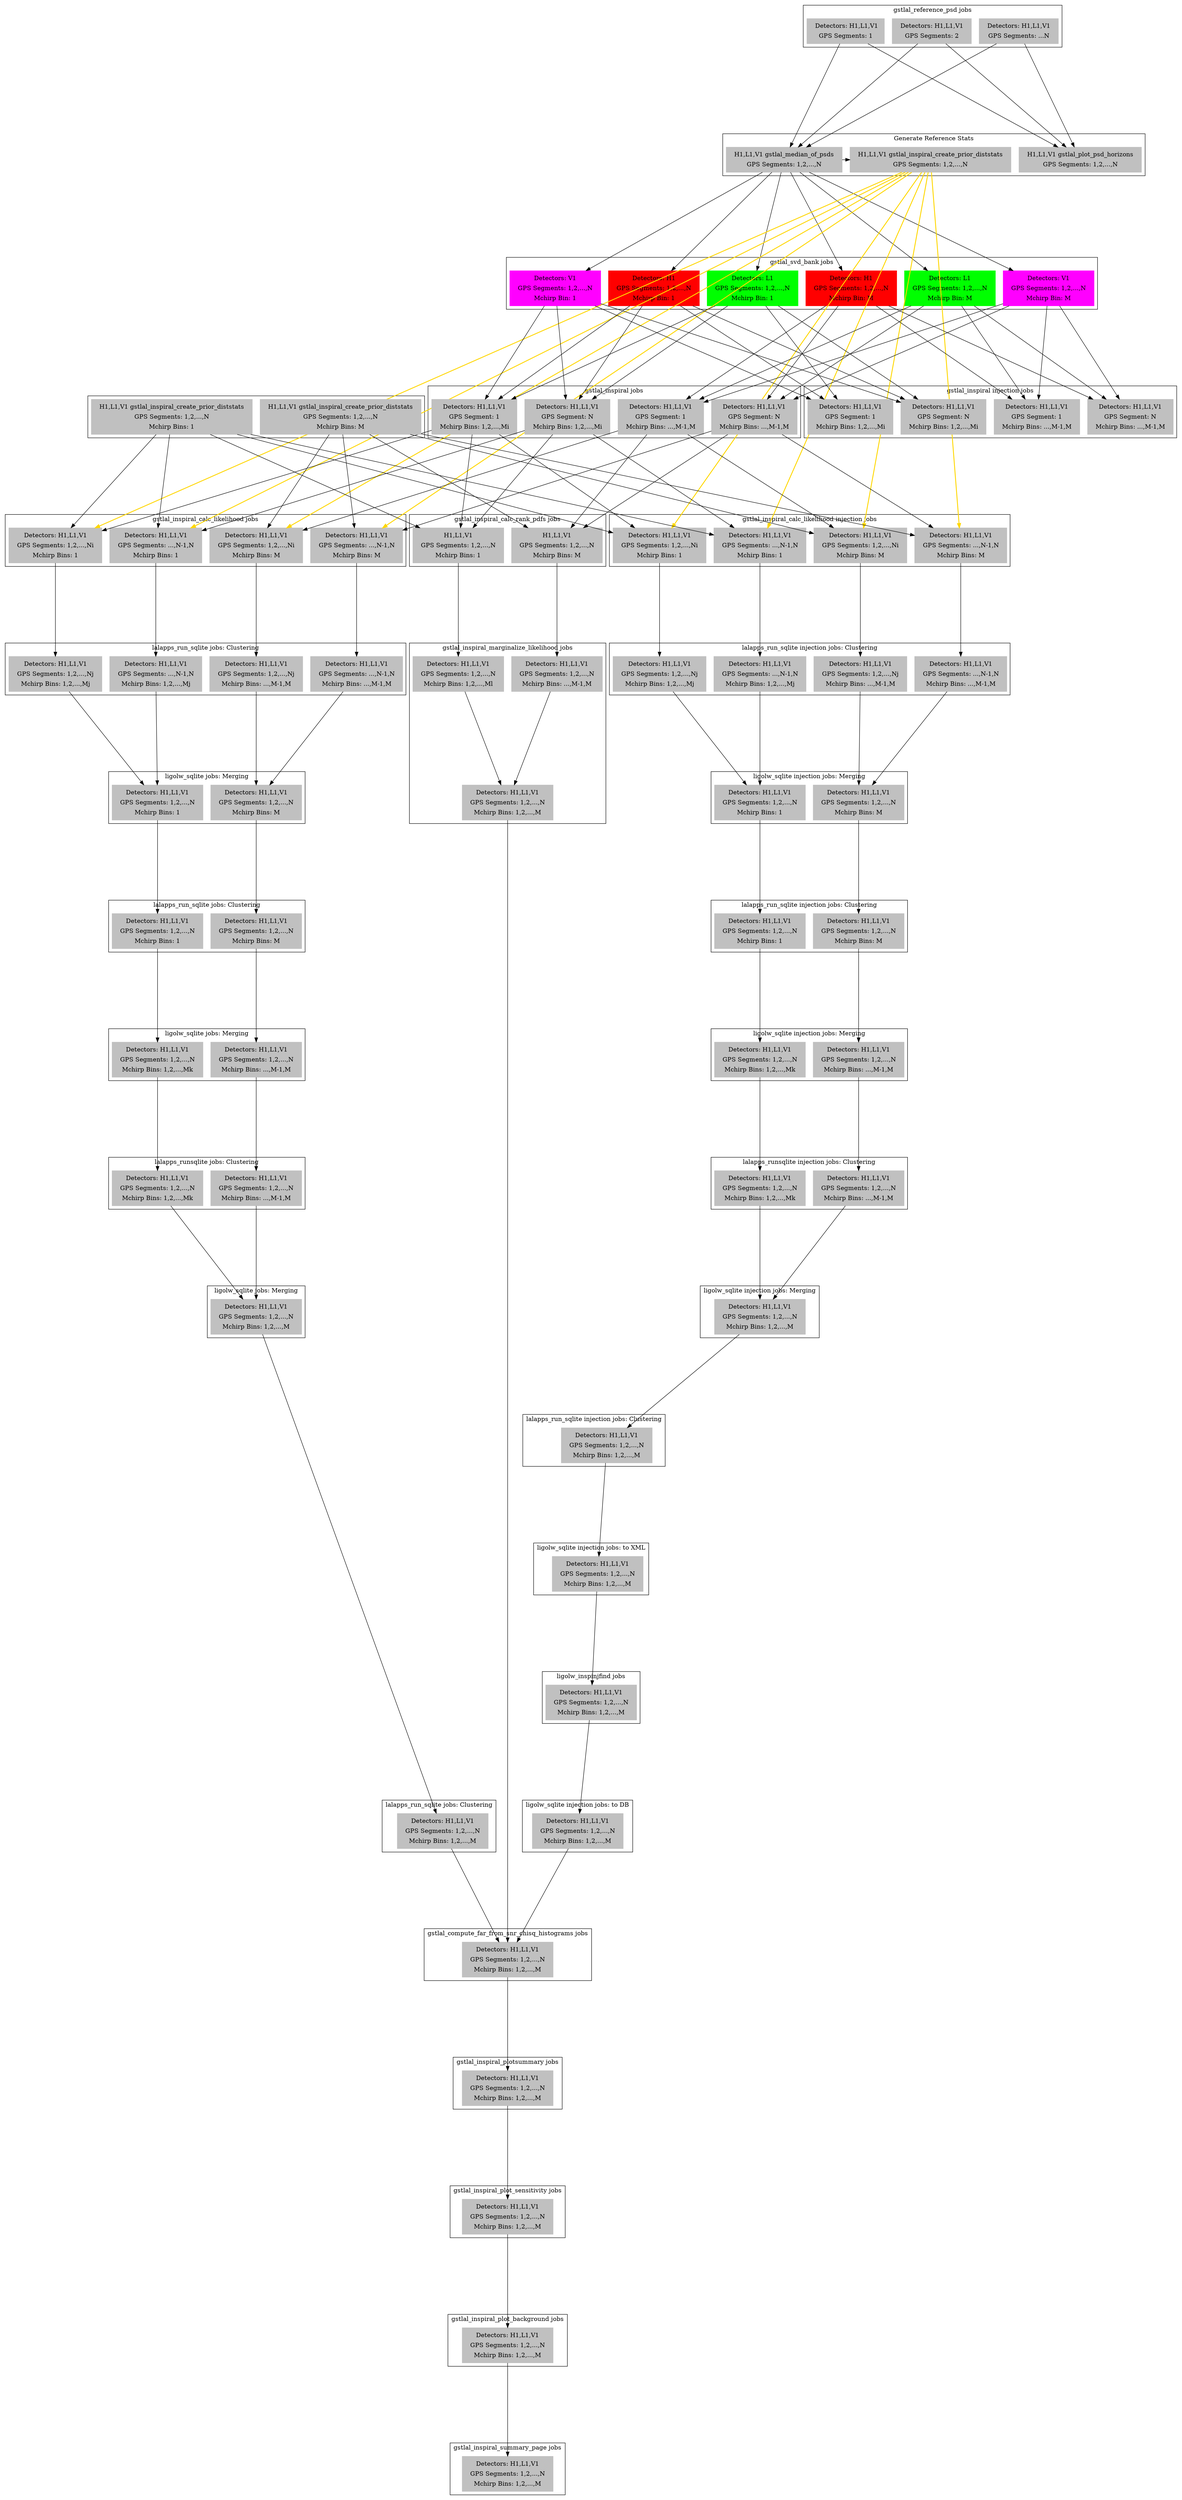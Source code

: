 digraph flow {
	node [shape=box, style=filled];
	ranksep="3.0 equally";
	splines = line;
	ordering = out;
	

	subgraph cluster_0 {
		//style=invis
		label = "gstlal_reference_psd jobs";
				
		"gstlal_reference_psd_1" [color=grey, label=<<table> <tr> <td> Detectors: H1,L1,V1</td> </tr> <tr> <td> GPS Segments: 1 </td> </tr> </table>>];	

		"gstlal_reference_psd_2" [color=grey, label=<<table> <tr> <td> Detectors: H1,L1,V1 </td> </tr> <tr> <td> GPS Segments: 2 </td> </tr> </table>>];	

		"gstlal_reference_psd_N" [color=grey, label=<<table> <tr> <td> Detectors: H1,L1,V1 </td> </tr> <tr> <td> GPS Segments: ...N </td> </tr> </table>>];	




		{rank = same; "gstlal_reference_psd_1" -> "gstlal_reference_psd_2" -> "gstlal_reference_psd_N" [style=invis];}
		//gstlal_reference_psd_2 -> gstlal_reference_psd_N [style="dotted",arrowhead="none"];rankdir=LR; }
	
		

		//"gstlal_reference_psd_2" -> "gstlal_reference_psd_N" [style="dotted", arrowhead="none"];	

	}

	subgraph cluster_1 {
		//style=invis
		label="Generate Reference Stats"
		
		"gstlal_median_of_psds" [color=grey, label=<<table> <tr> <td> H1,L1,V1 gstlal_median_of_psds </td> </tr> <tr> <td> GPS Segments: 1,2,...,N </td> </tr> </table>>, constraint=false];

		"gstlal_plot_psd_horizons" [color=grey, label=<<table> <tr> <td> H1,L1,V1 gstlal_plot_psd_horizons </td> </tr> <tr> <td> GPS Segments: 1,2,...,N </td> </tr> </table>>, constraint=false];

		"gstlal_inspiral_create_prior_diststats 1" [color=grey, label=<<table> <tr> <td> H1,L1,V1 gstlal_inspiral_create_prior_diststats </td> </tr> <tr> <td> GPS Segments: 1,2,...,N </td> </tr> </table>>];

		{rank = same; "gstlal_median_of_psds" -> "gstlal_inspiral_create_prior_diststats 1"; "gstlal_inspiral_create_prior_diststats 1" -> "gstlal_plot_psd_horizons" [style=invis];}
		//{rank = same; "gstlal_median_of_psds" -> "gstlal_inspiral_create_prior_diststats 1";}

	}
	"gstlal_reference_psd_1" -> "gstlal_median_of_psds";
	"gstlal_reference_psd_2" -> "gstlal_median_of_psds";
	"gstlal_reference_psd_N" -> "gstlal_median_of_psds";

	"gstlal_reference_psd_1" -> "gstlal_plot_psd_horizons";
	"gstlal_reference_psd_2" -> "gstlal_plot_psd_horizons";
	"gstlal_reference_psd_N" -> "gstlal_plot_psd_horizons";

	subgraph cluster_2 {
		label="gstlal_svd_bank jobs";

		"H1 gstlal_svd_bank 1" [color=red1, label=<<table> <tr> <td> Detectors: H1 </td> </tr> <tr> <td> GPS Segments: 1,2,...,N </td> </tr> <tr> <td> Mchirp Bin: 1 </td> </tr> </table>>];
		"L1 gstlal_svd_bank 1" [color=green1, label=<<table> <tr> <td> Detectors: L1 </td> </tr> <tr> <td> GPS Segments: 1,2,...,N </td> </tr> <tr> <td> Mchirp Bin: 1 </td> </tr> </table>>];
		"V1 gstlal_svd_bank 1" [color=magenta1, label=<<table> <tr> <td> Detectors: V1 </td> </tr> <tr> <td> GPS Segments: 1,2,...,N </td> </tr> <tr> <td> Mchirp Bin: 1 </td> </tr> </table>>];
		"H1 gstlal_svd_bank 2" [color=red1, label=<<table> <tr> <td> Detectors: H1 </td> </tr> <tr> <td> GPS Segments: 1,2,...,N </td> </tr> <tr> <td> Mchirp Bin: M </td> </tr> </table>>];
		"L1 gstlal_svd_bank 2" [color=green1, label=<<table> <tr> <td> Detectors: L1 </td> </tr> <tr> <td> GPS Segments: 1,2,...,N </td> </tr> <tr> <td> Mchirp Bin: M </td> </tr> </table>>];
		"V1 gstlal_svd_bank 2" [color=magenta1, label=<<table> <tr> <td> Detectors: V1 </td> </tr> <tr> <td> GPS Segments: 1,2,...,N </td> </tr> <tr> <td> Mchirp Bin: M </td> </tr> </table>>];
		
	{rank=same; "V1 gstlal_svd_bank 2" -> "H1 gstlal_svd_bank 2" -> "L1 gstlal_svd_bank 2" -> "H1 gstlal_svd_bank 1" -> "L1 gstlal_svd_bank 1" -> "V1 gstlal_svd_bank 1"  [style=invis];}

}

	"gstlal_median_of_psds" -> "H1 gstlal_svd_bank 1";
	"gstlal_median_of_psds" -> "L1 gstlal_svd_bank 1";
	"gstlal_median_of_psds" -> "V1 gstlal_svd_bank 1";


	"gstlal_median_of_psds" -> "H1 gstlal_svd_bank 2";
	"gstlal_median_of_psds" -> "L1 gstlal_svd_bank 2";
	"gstlal_median_of_psds" -> "V1 gstlal_svd_bank 2";

	subgraph cluster_3 {
		label="gstlal_inspiral jobs";

		"gstlal_inspiral 1" [color=grey, label=<<table> <tr> <td> Detectors: H1,L1,V1 </td> </tr> <tr> <td> GPS Segment: 1 </td> </tr> <tr> <td> Mchirp Bins: 1,2,...,Mi </td> </tr> </table>>];
		"gstlal_inspiral 2" [color=grey, label=<<table> <tr> <td> Detectors: H1,L1,V1 </td> </tr> <tr> <td> GPS Segment: 1 </td> </tr> <tr> <td> Mchirp Bins: ...,M-1,M </td> </tr> </table>>];
		"gstlal_inspiral 3" [color=grey, label=<<table> <tr> <td> Detectors: H1,L1,V1 </td> </tr> <tr> <td> GPS Segment: N </td> </tr> <tr> <td> Mchirp Bins: 1,2,...,Mi </td> </tr> </table>>];
		"gstlal_inspiral 4" [color=grey, label=<<table> <tr> <td> Detectors: H1,L1,V1 </td> </tr> <tr> <td> GPS Segment: N </td> </tr>  <tr> <td> Mchirp Bins: ...,M-1,M </td> </tr> </table>>];
	

	{rank=same; "gstlal_inspiral 2" -> "gstlal_inspiral 3" -> "gstlal_inspiral 1" -> "gstlal_inspiral 4" [style=invis];}
	}

	"H1 gstlal_svd_bank 1" -> "gstlal_inspiral 1";
	"L1 gstlal_svd_bank 1" -> "gstlal_inspiral 1";
	"V1 gstlal_svd_bank 1" -> "gstlal_inspiral 1";

	"H1 gstlal_svd_bank 2" -> "gstlal_inspiral 2";
	"L1 gstlal_svd_bank 2" -> "gstlal_inspiral 2";
	"V1 gstlal_svd_bank 2" -> "gstlal_inspiral 2";

	"H1 gstlal_svd_bank 1" -> "gstlal_inspiral 3";
	"L1 gstlal_svd_bank 1" -> "gstlal_inspiral 3";
	"V1 gstlal_svd_bank 1" -> "gstlal_inspiral 3";

	"H1 gstlal_svd_bank 2" -> "gstlal_inspiral 4";
	"L1 gstlal_svd_bank 2" -> "gstlal_inspiral 4";
	"V1 gstlal_svd_bank 2" -> "gstlal_inspiral 4";

	subgraph cluster_4 {

		"gstlal_inspiral_create_prior_diststats 2" [color=grey, label=<<table> <tr> <td> H1,L1,V1 gstlal_inspiral_create_prior_diststats </td> </tr> <tr> <td> GPS Segments: 1,2,...,N </td> </tr> <tr> <td> Mchirp Bins: 1 </td> </tr></table>>];
		
		"gstlal_inspiral_create_prior_diststats 3" [color=grey, label=<<table> <tr> <td> H1,L1,V1 gstlal_inspiral_create_prior_diststats </td> </tr> <tr> <td> GPS Segments: 1,2,...,N </td> </tr> <tr> <td> Mchirp Bins: M </td> </tr> </table>>];
}

	subgraph cluster_5 {
		label="gstlal_inspiral_calc_rank_pdfs jobs"

		"gstlal_inspiral_calc_rank_pdfs 1" [color=grey, label=<<table> <tr> <td> H1,L1,V1 </td> </tr> <tr> <td> GPS Segments: 1,2,...,N </td> </tr> <tr> <td> Mchirp Bins: 1 </td> </tr> </table>>];
		"gstlal_inspiral_calc_rank_pdfs 2" [color=grey, label=<<table> <tr> <td> H1,L1,V1 </td> </tr> <tr> <td> GPS Segments: 1,2,...,N </td> </tr> <tr> <td> Mchirp Bins: M </td> </tr> </table>>];

}
	"gstlal_inspiral_create_prior_diststats 2" -> "gstlal_inspiral_calc_rank_pdfs 1";
	"gstlal_inspiral_create_prior_diststats 3" -> "gstlal_inspiral_calc_rank_pdfs 2";

	"gstlal_inspiral 1" -> "gstlal_inspiral_calc_rank_pdfs 1";
	"gstlal_inspiral 3" -> "gstlal_inspiral_calc_rank_pdfs 1";
	"gstlal_inspiral 2" -> "gstlal_inspiral_calc_rank_pdfs 2";
	"gstlal_inspiral 4" -> "gstlal_inspiral_calc_rank_pdfs 2";
	

        subgraph cluster_6 {
                label="gstlal_inspiral_calc_likelihood jobs";

                "gstlal_inspiral_calc_likelihood 1" [color=grey, label=<<table> <tr> <td> Detectors: H1,L1,V1 </td> </tr> <tr> <td> GPS Segments: 1,2,...,Ni </td> </tr> <tr> <td> Mchirp Bins: 1 </td> </tr> </table>>];
                "gstlal_inspiral_calc_likelihood 2" [color=grey, label=<<table> <tr> <td> Detectors: H1,L1,V1 </td> </tr> <tr> <td> GPS Segments: ...,N-1,N </td> </tr> <tr> <td> Mchirp Bins: 1 </td> </tr> </table>>];
                "gstlal_inspiral_calc_likelihood 3" [color=grey, label=<<table> <tr> <td> Detectors: H1,L1,V1 </td> </tr> <tr> <td> GPS Segments: 1,2,...,Ni </td> </tr> <tr> <td> Mchirp Bins: M </td> </tr> </table>>];
                "gstlal_inspiral_calc_likelihood 4" [color=grey, label=<<table> <tr> <td> Detectors: H1,L1,V1 </td> </tr> <tr> <td> GPS Segments: ...,N-1,N </td> </tr> <tr> <td> Mchirp Bins: M </td> </tr> </table>>];
        }

	"gstlal_inspiral_create_prior_diststats 1" -> "gstlal_inspiral_calc_likelihood 1" [style=bold,color=gold];
	"gstlal_inspiral_create_prior_diststats 1" -> "gstlal_inspiral_calc_likelihood 2" [style=bold,color=gold];
	"gstlal_inspiral_create_prior_diststats 1" -> "gstlal_inspiral_calc_likelihood 3" [style=bold,color=gold];
	"gstlal_inspiral_create_prior_diststats 1" -> "gstlal_inspiral_calc_likelihood 4" [style=bold,color=gold];

	"gstlal_inspiral_create_prior_diststats 2" -> "gstlal_inspiral_calc_likelihood 1";
	"gstlal_inspiral_create_prior_diststats 2" -> "gstlal_inspiral_calc_likelihood 2";

	"gstlal_inspiral_create_prior_diststats 3" -> "gstlal_inspiral_calc_likelihood 3";
	"gstlal_inspiral_create_prior_diststats 3" -> "gstlal_inspiral_calc_likelihood 4";

	"gstlal_inspiral 1" -> "gstlal_inspiral_calc_likelihood 1";
	"gstlal_inspiral 3" -> "gstlal_inspiral_calc_likelihood 2";
	"gstlal_inspiral 2" -> "gstlal_inspiral_calc_likelihood 3";
	"gstlal_inspiral 4" -> "gstlal_inspiral_calc_likelihood 4";

	subgraph cluster_7 {
		label="gstlal_inspiral injection jobs";

		"gstlal_inspiral injection 1" [color=grey, label=<<table> <tr> <td> Detectors: H1,L1,V1 </td> </tr> <tr> <td> GPS Segment: 1 </td> </tr> <tr> <td> Mchirp Bins: 1,2,...,Mi </td> </tr> </table>>];
		"gstlal_inspiral injection 2" [color=grey, label=<<table> <tr> <td> Detectors: H1,L1,V1 </td> </tr> <tr> <td> GPS Segment: 1 </td> </tr> <tr> <td> Mchirp Bins: ...,M-1,M </td> </tr> </table>>];
		"gstlal_inspiral injection 3" [color=grey, label=<<table> <tr> <td> Detectors: H1,L1,V1 </td> </tr> <tr> <td> GPS Segment: N </td> </tr> <tr> <td> Mchirp Bins: 1,2,...,Mi </td> </tr> </table>>];
		"gstlal_inspiral injection 4" [color=grey, label=<<table> <tr> <td> Detectors: H1,L1,V1 </td> </tr> <tr> <td> GPS Segment: N </td> </tr> <tr> <td> Mchirp Bins: ...,M-1,M </td> </tr> </table>>];


	{rank = same; "gstlal_inspiral injection 3" -> "gstlal_inspiral injection 2" -> "gstlal_inspiral injection 1" -> "gstlal_inspiral injection 4" [style=invis];}
	}

        "H1 gstlal_svd_bank 1" -> "gstlal_inspiral injection 1";
        "L1 gstlal_svd_bank 1" -> "gstlal_inspiral injection 1";
        "V1 gstlal_svd_bank 1" -> "gstlal_inspiral injection 1";

        "H1 gstlal_svd_bank 2" -> "gstlal_inspiral injection 2";
        "L1 gstlal_svd_bank 2" -> "gstlal_inspiral injection 2";
        "V1 gstlal_svd_bank 2" -> "gstlal_inspiral injection 2";

        "H1 gstlal_svd_bank 1" -> "gstlal_inspiral injection 3";
        "L1 gstlal_svd_bank 1" -> "gstlal_inspiral injection 3";
        "V1 gstlal_svd_bank 1" -> "gstlal_inspiral injection 3";

        "H1 gstlal_svd_bank 2" -> "gstlal_inspiral injection 4";
        "L1 gstlal_svd_bank 2" -> "gstlal_inspiral injection 4";
        "V1 gstlal_svd_bank 2" -> "gstlal_inspiral injection 4";

        subgraph cluster_8 {
                label="gstlal_inspiral_calc_likelihood injection jobs";

                "gstlal_inspiral_calc_likelihood injection 1" [color=grey, label=<<table> <tr> <td> Detectors: H1,L1,V1 </td> </tr> <tr> <td> GPS Segments: 1,2,...,Ni </td> </tr> <tr> <td> Mchirp Bins: 1 </td> </tr> </table>>];
                "gstlal_inspiral_calc_likelihood injection 2" [color=grey, label=<<table> <tr> <td> Detectors: H1,L1,V1 </td> </tr> <tr> <td> GPS Segments: ...,N-1,N </td> </tr> <tr> <td> Mchirp Bins: 1 </td> </tr> </table>>];
                "gstlal_inspiral_calc_likelihood injection 3" [color=grey, label=<<table> <tr> <td> Detectors: H1,L1,V1 </td> </tr> <tr> <td> GPS Segments: 1,2,...,Ni </td> </tr> <tr> <td> Mchirp Bins: M </td> </tr> </table>>];
                "gstlal_inspiral_calc_likelihood injection 4" [color=grey, label=<<table> <tr> <td> Detectors: H1,L1,V1 </td> </tr> <tr> <td> GPS Segments: ...,N-1,N </td> </tr> <tr> <td> Mchirp Bins: M </td> </tr> </table>>];
        }

	"gstlal_inspiral_create_prior_diststats 1" -> "gstlal_inspiral_calc_likelihood injection 1" [style=bold,color=gold];
	"gstlal_inspiral_create_prior_diststats 1" -> "gstlal_inspiral_calc_likelihood injection 2" [style=bold,color=gold];
	"gstlal_inspiral_create_prior_diststats 1" -> "gstlal_inspiral_calc_likelihood injection 3" [style=bold,color=gold];
	"gstlal_inspiral_create_prior_diststats 1" -> "gstlal_inspiral_calc_likelihood injection 4" [style=bold,color=gold];

	"gstlal_inspiral_create_prior_diststats 2" -> "gstlal_inspiral_calc_likelihood injection 1";
	"gstlal_inspiral_create_prior_diststats 2" -> "gstlal_inspiral_calc_likelihood injection 2";

	"gstlal_inspiral_create_prior_diststats 3" -> "gstlal_inspiral_calc_likelihood injection 3";
	"gstlal_inspiral_create_prior_diststats 3" -> "gstlal_inspiral_calc_likelihood injection 4";

	"gstlal_inspiral 1" -> "gstlal_inspiral_calc_likelihood injection 1";
	"gstlal_inspiral 3" -> "gstlal_inspiral_calc_likelihood injection 2";
	"gstlal_inspiral 2" -> "gstlal_inspiral_calc_likelihood injection 3";
	"gstlal_inspiral 4" -> "gstlal_inspiral_calc_likelihood injection 4";

	subgraph cluster_9 {
		label="lalapps_run_sqlite jobs: Clustering"

		"lalapps_run_sqlite 1 clustering 1" [color=grey, label=<<table> <tr> <td> Detectors: H1,L1,V1 </td> </tr> <tr> <td> GPS Segments: 1,2,...,Nj </td> </tr> <tr> <td> Mchirp Bins: 1,2,...,Mj </td> </tr> </table>>];

		"lalapps_run_sqlite 2 clustering 1" [color=grey, label=<<table> <tr> <td> Detectors: H1,L1,V1 </td> </tr> <tr> <td> GPS Segments: ...,N-1,N </td> </tr> <tr> <td> Mchirp Bins: 1,2,...,Mj </td> </tr> </table>>];

		"lalapps_run_sqlite 3 clustering 1" [color=grey, label=<<table> <tr> <td> Detectors: H1,L1,V1 </td> </tr> <tr> <td> GPS Segments: 1,2,...,Nj </td> </tr> <tr> <td> Mchirp Bins: ...,M-1,M </td> </tr> </table>>];

		"lalapps_run_sqlite 4 clustering 1" [color=grey, label=<<table> <tr> <td> Detectors: H1,L1,V1 </td> </tr> <tr> <td> GPS Segments: ...,N-1,N </td> </tr> <tr> <td> Mchirp Bins: ...,M-1,M </td> </tr> </table>>];

	{rank=same; "lalapps_run_sqlite 1 clustering 1" -> "lalapps_run_sqlite 2 clustering 1" -> "lalapps_run_sqlite 3 clustering 1" -> "lalapps_run_sqlite 4 clustering 1" [style=invis];}
	}

	"gstlal_inspiral_calc_likelihood 1" -> "lalapps_run_sqlite 1 clustering 1";
	"gstlal_inspiral_calc_likelihood 2" -> "lalapps_run_sqlite 2 clustering 1";
	"gstlal_inspiral_calc_likelihood 3" -> "lalapps_run_sqlite 3 clustering 1";
	"gstlal_inspiral_calc_likelihood 4" -> "lalapps_run_sqlite 4 clustering 1";


	subgraph cluster_10 {
		label="lalapps_run_sqlite injection jobs: Clustering"

		"lalapps_run_sqlite injection 1 clustering 1" [color=grey, label=<<table> <tr> <td> Detectors: H1,L1,V1 </td> </tr> <tr> <td> GPS Segments: 1,2,...,Nj </td> </tr> <tr> <td> Mchirp Bins: 1,2,...,Mj </td> </tr> </table>>];

		"lalapps_run_sqlite injection 2 clustering 1" [color=grey, label=<<table> <tr> <td> Detectors: H1,L1,V1 </td> </tr> <tr> <td> GPS Segments: ...,N-1,N </td> </tr> <tr> <td> Mchirp Bins: 1,2,...,Mj </td> </tr> </table>>];

		"lalapps_run_sqlite injection 3 clustering 1" [color=grey, label=<<table> <tr> <td> Detectors: H1,L1,V1 </td> </tr> <tr> <td> GPS Segments: 1,2,...,Nj </td> </tr> <tr> <td> Mchirp Bins: ...,M-1,M </td> </tr> </table>>];

		"lalapps_run_sqlite injection 4 clustering 1" [color=grey, label=<<table> <tr> <td> Detectors: H1,L1,V1 </td> </tr> <tr> <td> GPS Segments: ...,N-1,N </td> </tr> <tr> <td> Mchirp Bins: ...,M-1,M </td> </tr> </table>>];

	{rank=same; "lalapps_run_sqlite injection 1 clustering 1" -> "lalapps_run_sqlite injection 2 clustering 1" -> "lalapps_run_sqlite injection 3 clustering 1" -> "lalapps_run_sqlite injection 4 clustering 1"[style=invis];}
	}

	"gstlal_inspiral_calc_likelihood injection 1" -> "lalapps_run_sqlite injection 1 clustering 1";
	"gstlal_inspiral_calc_likelihood injection 2" -> "lalapps_run_sqlite injection 2 clustering 1";
	"gstlal_inspiral_calc_likelihood injection 3" -> "lalapps_run_sqlite injection 3 clustering 1";
	"gstlal_inspiral_calc_likelihood injection 4" -> "lalapps_run_sqlite injection 4 clustering 1";

	subgraph cluster_11 {
		label="ligolw_sqlite jobs: Merging"

		"ligolw_sqlite 1 merging 1" [color=grey, label=<<table> <tr> <td> Detectors: H1,L1,V1 </td> </tr> <tr> <td> GPS Segments: 1,2,...,N </td> </tr> <tr> <td> Mchirp Bins: 1 </td> </tr> </table>>];
		"ligolw_sqlite 2 merging 1" [color=grey, label=<<table> <tr> <td> Detectors: H1,L1,V1 </td> </tr> <tr> <td> GPS Segments: 1,2,...,N </td> </tr> <tr> <td> Mchirp Bins: M </td> </tr> </table>>];

	}

	"lalapps_run_sqlite 1 clustering 1" -> "ligolw_sqlite 1 merging 1";
	"lalapps_run_sqlite 2 clustering 1" -> "ligolw_sqlite 1 merging 1";

	"lalapps_run_sqlite 3 clustering 1" -> "ligolw_sqlite 2 merging 1";
	"lalapps_run_sqlite 4 clustering 1" -> "ligolw_sqlite 2 merging 1";



	subgraph cluster_12 {
                label="ligolw_sqlite injection jobs: Merging"

                "ligolw_sqlite injection 1 merging 1" [color=grey, label=<<table> <tr> <td> Detectors: H1,L1,V1 </td> </tr> <tr> <td> GPS Segments: 1,2,...,N </td> </tr> <tr> <td> Mchirp Bins: 1 </td> </tr> </table>>];
                "ligolw_sqlite injection 2 merging 1" [color=grey, label=<<table> <tr> <td> Detectors: H1,L1,V1 </td> </tr> <tr> <td> GPS Segments: 1,2,...,N </td> </tr> <tr> <td> Mchirp Bins: M </td> </tr> </table>>];

        }

	"lalapps_run_sqlite injection 1 clustering 1" -> "ligolw_sqlite injection 1 merging 1";
	"lalapps_run_sqlite injection 2 clustering 1" -> "ligolw_sqlite injection 1 merging 1";

	"lalapps_run_sqlite injection 3 clustering 1" -> "ligolw_sqlite injection 2 merging 1";
	"lalapps_run_sqlite injection 4 clustering 1" -> "ligolw_sqlite injection 2 merging 1";

	subgraph cluster_13 {
		label="lalapps_run_sqlite jobs: Clustering"

                "lalapps_run_sqlite 1 clustering 2" [color=grey, label=<<table> <tr> <td> Detectors: H1,L1,V1 </td> </tr> <tr> <td> GPS Segments: 1,2,...,N </td> </tr> <tr> <td> Mchirp Bins: 1 </td> </tr> </table>>];

                "lalapps_run_sqlite 2 clustering 2" [color=grey, label=<<table> <tr> <td> Detectors: H1,L1,V1 </td> </tr> <tr> <td> GPS Segments: 1,2,...,N </td> </tr> <tr> <td> Mchirp Bins: M </td> </tr> </table>>];

        }

	"ligolw_sqlite 1 merging 1" -> "lalapps_run_sqlite 1 clustering 2";
	"ligolw_sqlite 2 merging 1" -> "lalapps_run_sqlite 2 clustering 2";

        subgraph cluster_14 {
                label="lalapps_run_sqlite injection jobs: Clustering"

                "lalapps_run_sqlite injection 1 clustering 2" [color=grey, label=<<table> <tr> <td> Detectors: H1,L1,V1 </td> </tr> <tr> <td> GPS Segments: 1,2,...,N </td> </tr> <tr> <td> Mchirp Bins: 1 </td> </tr> </table>>];

                "lalapps_run_sqlite injection 2 clustering 2" [color=grey, label=<<table> <tr> <td> Detectors: H1,L1,V1 </td> </tr> <tr> <td> GPS Segments: 1,2,...,N </td> </tr> <tr> <td> Mchirp Bins: M </td> </tr> </table>>];

        }

        "ligolw_sqlite injection 1 merging 1" -> "lalapps_run_sqlite injection 1 clustering 2";
        "ligolw_sqlite injection 2 merging 1" -> "lalapps_run_sqlite injection 2 clustering 2";

	subgraph cluster_15 {
	label="ligolw_sqlite jobs: Merging"

	"ligolw_sqlite 1 merging 2" [color=grey, label=<<table> <tr> <td> Detectors: H1,L1,V1 </td> </tr> <tr> <td> GPS Segments: 1,2,...,N </td> </tr> <tr> <td> Mchirp Bins: 1,2,...,Mk </td> </tr> </table>>];

	"ligolw_sqlite 2 merging 2" [color=grey, label=<<table> <tr> <td> Detectors: H1,L1,V1 </td> </tr> <tr> <td> GPS Segments: 1,2,...,N </td> </tr> <tr> <td> Mchirp Bins: ...,M-1,M </td> </tr> </table>>];
	}

	"lalapps_run_sqlite 1 clustering 2" -> "ligolw_sqlite 1 merging 2";
	"lalapps_run_sqlite 2 clustering 2" -> "ligolw_sqlite 2 merging 2";

	subgraph cluster_16 {
	label="ligolw_sqlite injection jobs: Merging"

	"ligolw_sqlite injection 1 merging 2" [color=grey, label=<<table> <tr> <td> Detectors: H1,L1,V1 </td> </tr> <tr> <td> GPS Segments: 1,2,...,N </td> </tr> <tr> <td> Mchirp Bins: 1,2,...,Mk </td> </tr> </table>>];

	"ligolw_sqlite injection 2 merging 2" [color=grey, label=<<table> <tr> <td> Detectors: H1,L1,V1 </td> </tr> <tr> <td> GPS Segments: 1,2,...,N </td> </tr> <tr> <td> Mchirp Bins: ...,M-1,M </td> </tr> </table>>];
	}

	"lalapps_run_sqlite injection 1 clustering 2" -> "ligolw_sqlite injection 1 merging 2";
	"lalapps_run_sqlite injection 2 clustering 2" -> "ligolw_sqlite injection 2 merging 2";

	subgraph cluster_17 {
	label="lalapps_runsqlite jobs: Clustering"

	"lalapps_run_sqlite 1 clustering 3" [color=grey, label=<<table> <tr> <td> Detectors: H1,L1,V1 </td> </tr> <tr> <td> GPS Segments: 1,2,...,N </td> </tr> <tr> <td> Mchirp Bins: 1,2,...,Mk </td> </tr> </table>>];

	"lalapps_run_sqlite 2 clustering 3" [color=grey, label=<<table> <tr> <td> Detectors: H1,L1,V1 </td> </tr> <tr> <td> GPS Segments: 1,2,...,N </td> </tr> <tr> <td> Mchirp Bins: ...,M-1,M </td> </tr> </table>>];

	}

	"ligolw_sqlite 1 merging 2" -> "lalapps_run_sqlite 1 clustering 3";
	"ligolw_sqlite 2 merging 2" -> "lalapps_run_sqlite 2 clustering 3";

	subgraph cluster_18 {
	label="lalapps_runsqlite injection jobs: Clustering"

	"lalapps_run_sqlite injection 1 clustering 3" [color=grey, label=<<table> <tr> <td> Detectors: H1,L1,V1 </td> </tr> <tr> <td> GPS Segments: 1,2,...,N </td> </tr> <tr> <td> Mchirp Bins: 1,2,...,Mk </td> </tr> </table>>];

	"lalapps_run_sqlite injection 2 clustering 3" [color=grey, label=<<table> <tr> <td> Detectors: H1,L1,V1 </td> </tr> <tr> <td> GPS Segments: 1,2,...,N </td> </tr> <tr> <td> Mchirp Bins: ...,M-1,M </td> </tr> </table>>];

	}

	"ligolw_sqlite injection 1 merging 2" -> "lalapps_run_sqlite injection 1 clustering 3";
	"ligolw_sqlite injection 2 merging 2" -> "lalapps_run_sqlite injection 2 clustering 3";

	subgraph cluster_19 {
		label="ligolw_sqlite jobs: Merging";

		"ligolw_sqlite 1 merging 3" [color=grey, label=<<table> <tr> <td> Detectors: H1,L1,V1 </td> </tr> <tr> <td> GPS Segments: 1,2,...,N </td> </tr> <tr> <td> Mchirp Bins: 1,2,...,M </td> </tr> </table>>];
	}
	
	"lalapps_run_sqlite 1 clustering 3" -> "ligolw_sqlite 1 merging 3";
	"lalapps_run_sqlite 2 clustering 3" -> "ligolw_sqlite 1 merging 3";

	subgraph cluster_20 {
		label="ligolw_sqlite injection jobs: Merging";

		"ligolw_sqlite injection 1 merging 3" [color=grey, label=<<table> <tr> <td> Detectors: H1,L1,V1 </td> </tr> <tr> <td> GPS Segments: 1,2,...,N </td> </tr> <tr> <td> Mchirp Bins: 1,2,...,M </td> </tr> </table>>];
	}
	
	"lalapps_run_sqlite injection 1 clustering 3" -> "ligolw_sqlite injection 1 merging 3";
	"lalapps_run_sqlite injection 2 clustering 3" -> "ligolw_sqlite injection 1 merging 3";

	subgraph cluster_21 {
		label="lalapps_run_sqlite jobs: Clustering";

		"lalapps_run_sqlite 1 clustering 4" [color=grey, label=<<table> <tr> <td> Detectors: H1,L1,V1 </td> </tr> <tr> <td> GPS Segments: 1,2,...,N </td> </tr> <tr> <td> Mchirp Bins: 1,2,...,M </td> </tr> </table>>];
	}
	
	"ligolw_sqlite 1 merging 3" -> "lalapps_run_sqlite 1 clustering 4";

	subgraph cluster_22 {
		label="lalapps_run_sqlite injection jobs: Clustering";

		"lalapps_run_sqlite injection 1 clustering 4" [color=grey, label=<<table> <tr> <td> Detectors: H1,L1,V1 </td> </tr> <tr> <td> GPS Segments: 1,2,...,N </td> </tr> <tr> <td> Mchirp Bins: 1,2,...,M </td> </tr> </table>>];
	}
	
	"ligolw_sqlite injection 1 merging 3" -> "lalapps_run_sqlite injection 1 clustering 4";

	subgraph cluster_23 {
		label="ligolw_sqlite injection jobs: to XML";

		"ligolw_sqlite 1 xml 1" [color=grey, label=<<table> <tr> <td> Detectors: H1,L1,V1 </td> </tr> <tr> <td> GPS Segments: 1,2,...,N </td> </tr> <tr> <td> Mchirp Bins: 1,2,...,M </td> </tr> </table>>];

	}

	"lalapps_run_sqlite injection 1 clustering 4" -> "ligolw_sqlite 1 xml 1";

	subgraph cluster_24 {
		label="ligolw_inspinjfind jobs"

		"ligolw_inspinjfind" [color=grey, label=<<table> <tr> <td> Detectors: H1,L1,V1 </td> </tr> <tr> <td> GPS Segments: 1,2,...,N </td> </tr> <tr> <td> Mchirp Bins: 1,2,...,M </td> </tr> </table>>];
	}

	"ligolw_sqlite 1 xml 1" -> "ligolw_inspinjfind";

	subgraph cluster_25 {
		label="ligolw_sqlite injection jobs: to DB"

		"ligolw_sqlite 1 db 1" [color=grey, label=<<table> <tr> <td> Detectors: H1,L1,V1 </td> </tr> <tr> <td> GPS Segments: 1,2,...,N </td> </tr> <tr> <td> Mchirp Bins: 1,2,...,M </td> </tr> </table>>];
	}

	"ligolw_inspinjfind" -> "ligolw_sqlite 1 db 1";

	subgraph cluster_26 {
		label="gstlal_inspiral_marginalize_likelihood jobs"
	
		"gstlal_inspiral_marginalize_likelihood 1" [color=grey, label=<<table> <tr> <td> Detectors: H1,L1,V1 </td> </tr> <tr> <td> GPS Segments: 1,2,...,N </td> </tr> <tr> <td> Mchirp Bins: 1,2,...,Ml </td> </tr> </table>>];

		"gstlal_inspiral_marginalize_likelihood 2" [color=grey, label=<<table> <tr> <td> Detectors: H1,L1,V1 </td> </tr> <tr> <td> GPS Segments: 1,2,...,N </td> </tr> <tr> <td> Mchirp Bins: ...,M-1,M </td> </tr> </table>>];

		"gstlal_inspiral_marginalize_likelihood 3" [color=grey, label=<<table> <tr> <td> Detectors: H1,L1,V1 </td> </tr> <tr> <td> GPS Segments: 1,2,...,N </td> </tr> <tr> <td> Mchirp Bins: 1,2,...,M </td> </tr> </table>>];
	}

	"gstlal_inspiral_calc_rank_pdfs 1" -> "gstlal_inspiral_marginalize_likelihood 1";
	"gstlal_inspiral_calc_rank_pdfs 2" -> "gstlal_inspiral_marginalize_likelihood 2";

	"gstlal_inspiral_marginalize_likelihood 1" -> "gstlal_inspiral_marginalize_likelihood 3";
	"gstlal_inspiral_marginalize_likelihood 2" -> "gstlal_inspiral_marginalize_likelihood 3";

	subgraph cluster_27 {
		label="gstlal_compute_far_from_snr_chisq_histograms jobs"

		"gstlal_compute_far_from_snr_chisq_histograms" [color=grey, label=<<table> <tr> <td> Detectors: H1,L1,V1 </td> </tr> <tr> <td> GPS Segments: 1,2,...,N </td> </tr> <tr> <td> Mchirp Bins: 1,2,...,M </td> </tr> </table>>];
	}

	"gstlal_inspiral_marginalize_likelihood 3" -> "gstlal_compute_far_from_snr_chisq_histograms";
	"ligolw_sqlite 1 db 1" -> "gstlal_compute_far_from_snr_chisq_histograms";	
	"lalapps_run_sqlite 1 clustering 4" -> "gstlal_compute_far_from_snr_chisq_histograms";

	subgraph cluster_28 {
		label="gstlal_inspiral_plotsummary jobs"

		"gstlal_plotsummary" [color=grey, label=<<table> <tr> <td> Detectors: H1,L1,V1 </td> </tr> <tr> <td> GPS Segments: 1,2,...,N </td> </tr> <tr> <td> Mchirp Bins: 1,2,...,M </td> </tr> </table>>];
	}

	"gstlal_compute_far_from_snr_chisq_histograms" -> "gstlal_plotsummary";

	subgraph cluster_29 {
		label="gstlal_inspiral_plot_sensitivity jobs"

		"gstlal_plot_sensitivity" [color=grey, label=<<table> <tr> <td> Detectors: H1,L1,V1 </td> </tr> <tr> <td> GPS Segments: 1,2,...,N </td> </tr> <tr> <td> Mchirp Bins: 1,2,...,M </td> </tr> </table>>];
	}

	"gstlal_plotsummary" -> "gstlal_plot_sensitivity";

	subgraph cluster_30 {
		label="gstlal_inspiral_plot_background jobs"

		"gstlal_inspiral_plot_backgrounds" [color=grey, label=<<table> <tr> <td> Detectors: H1,L1,V1 </td> </tr> <tr> <td> GPS Segments: 1,2,...,N </td> </tr> <tr> <td> Mchirp Bins: 1,2,...,M </td> </tr> </table>>];
	}

	"gstlal_plot_sensitivity" -> "gstlal_inspiral_plot_backgrounds";

	subgraph cluster_31 {
		label="gstlal_inspiral_summary_page jobs";

		"gstlal_inspiral_summary_page" [color=grey, label=<<table> <tr> <td> Detectors: H1,L1,V1 </td> </tr> <tr> <td> GPS Segments: 1,2,...,N </td> </tr> <tr> <td> Mchirp Bins: 1,2,...,M </td> </tr> </table>>];
	}	

	"gstlal_inspiral_plot_backgrounds" -> "gstlal_inspiral_summary_page";

}
